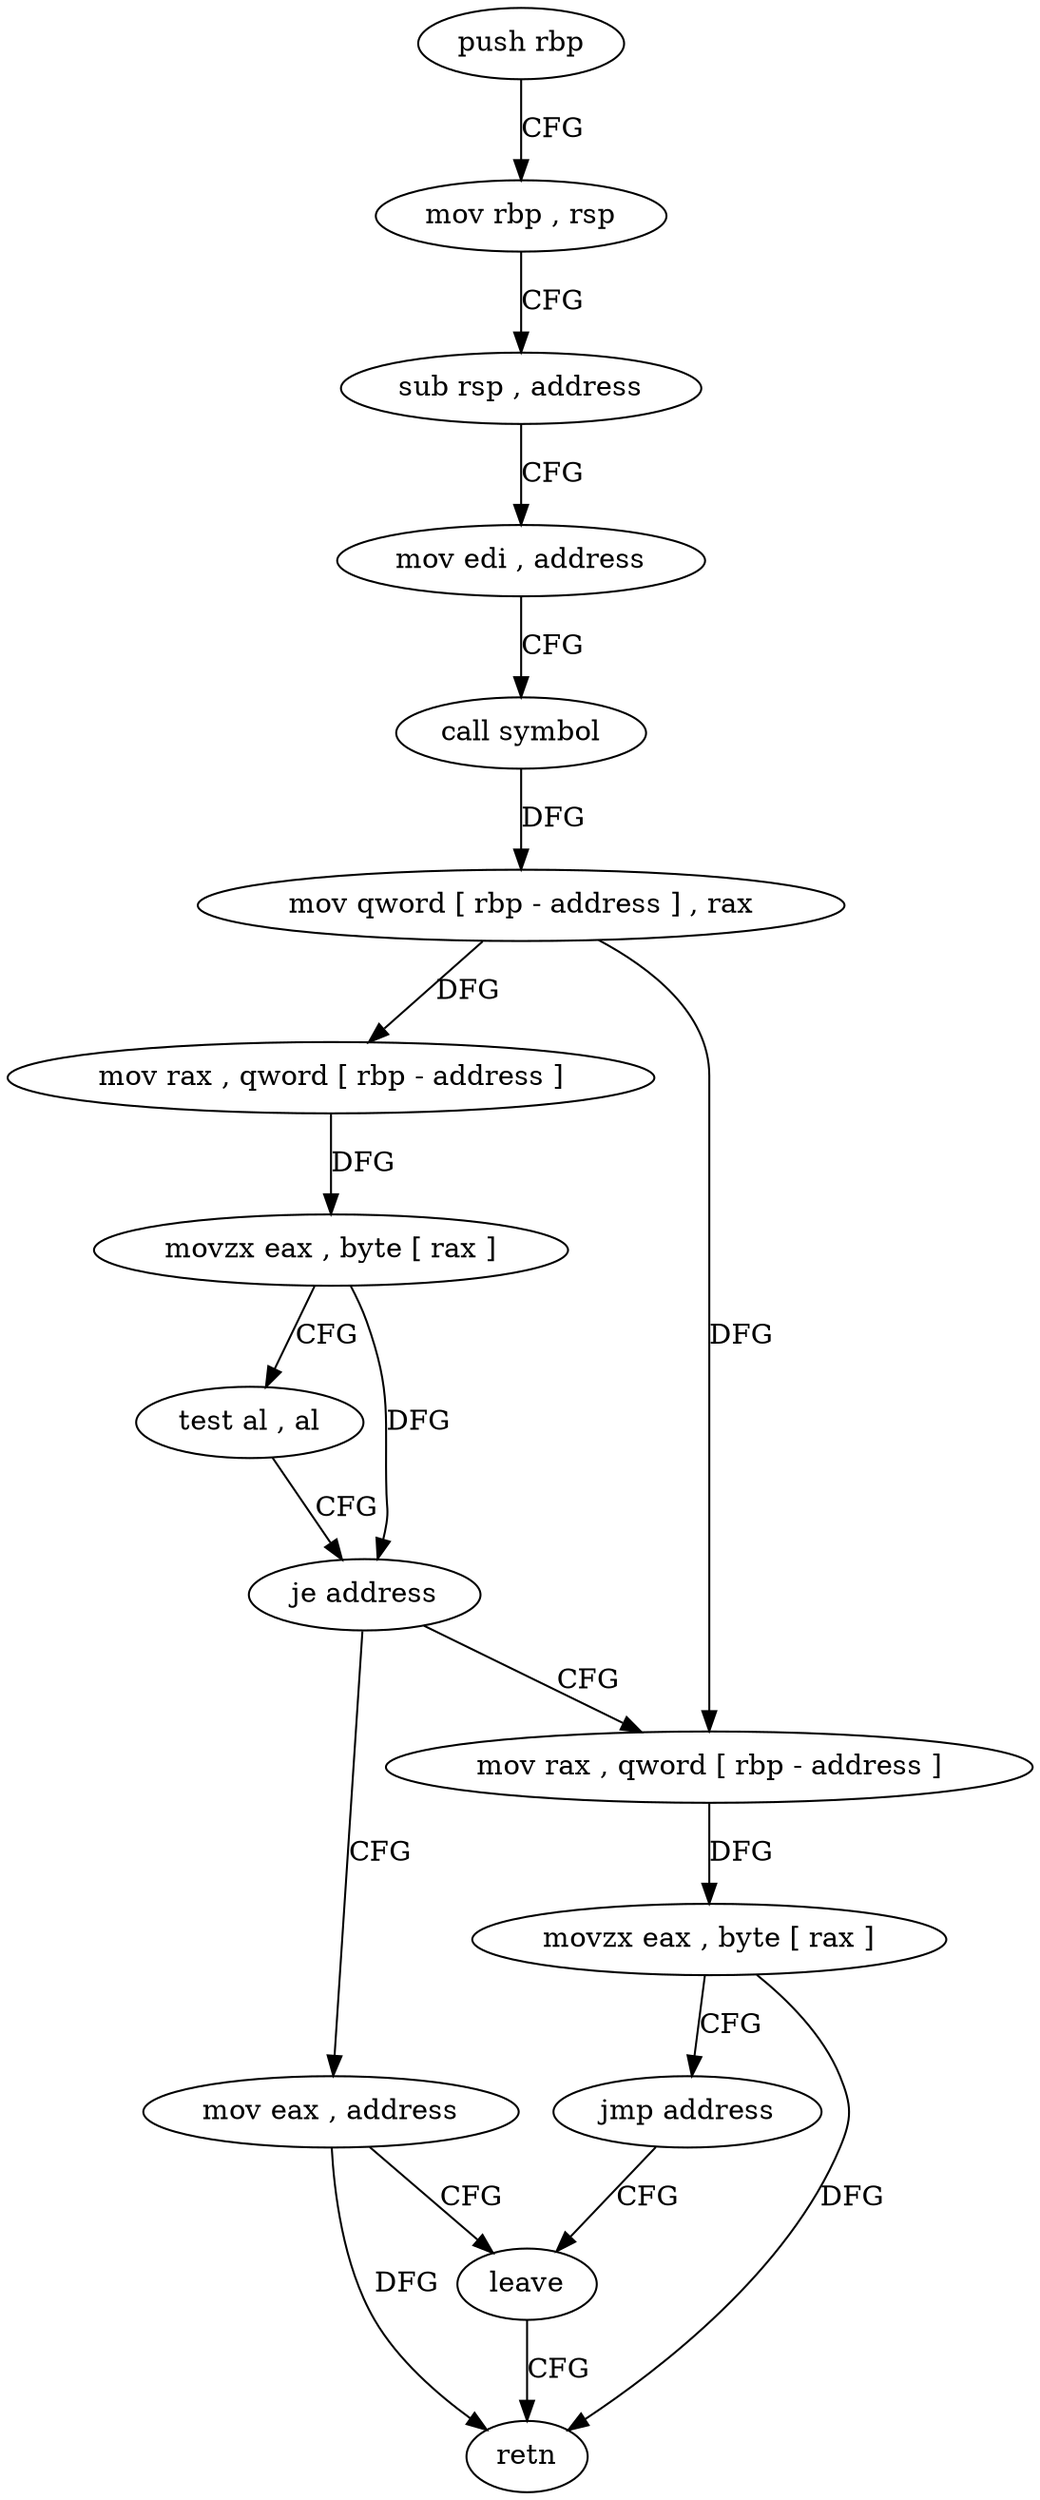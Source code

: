 digraph "func" {
"4332805" [label = "push rbp" ]
"4332806" [label = "mov rbp , rsp" ]
"4332809" [label = "sub rsp , address" ]
"4332813" [label = "mov edi , address" ]
"4332818" [label = "call symbol" ]
"4332823" [label = "mov qword [ rbp - address ] , rax" ]
"4332827" [label = "mov rax , qword [ rbp - address ]" ]
"4332831" [label = "movzx eax , byte [ rax ]" ]
"4332834" [label = "test al , al" ]
"4332836" [label = "je address" ]
"4332847" [label = "mov eax , address" ]
"4332838" [label = "mov rax , qword [ rbp - address ]" ]
"4332852" [label = "leave" ]
"4332842" [label = "movzx eax , byte [ rax ]" ]
"4332845" [label = "jmp address" ]
"4332853" [label = "retn" ]
"4332805" -> "4332806" [ label = "CFG" ]
"4332806" -> "4332809" [ label = "CFG" ]
"4332809" -> "4332813" [ label = "CFG" ]
"4332813" -> "4332818" [ label = "CFG" ]
"4332818" -> "4332823" [ label = "DFG" ]
"4332823" -> "4332827" [ label = "DFG" ]
"4332823" -> "4332838" [ label = "DFG" ]
"4332827" -> "4332831" [ label = "DFG" ]
"4332831" -> "4332834" [ label = "CFG" ]
"4332831" -> "4332836" [ label = "DFG" ]
"4332834" -> "4332836" [ label = "CFG" ]
"4332836" -> "4332847" [ label = "CFG" ]
"4332836" -> "4332838" [ label = "CFG" ]
"4332847" -> "4332852" [ label = "CFG" ]
"4332847" -> "4332853" [ label = "DFG" ]
"4332838" -> "4332842" [ label = "DFG" ]
"4332852" -> "4332853" [ label = "CFG" ]
"4332842" -> "4332845" [ label = "CFG" ]
"4332842" -> "4332853" [ label = "DFG" ]
"4332845" -> "4332852" [ label = "CFG" ]
}
